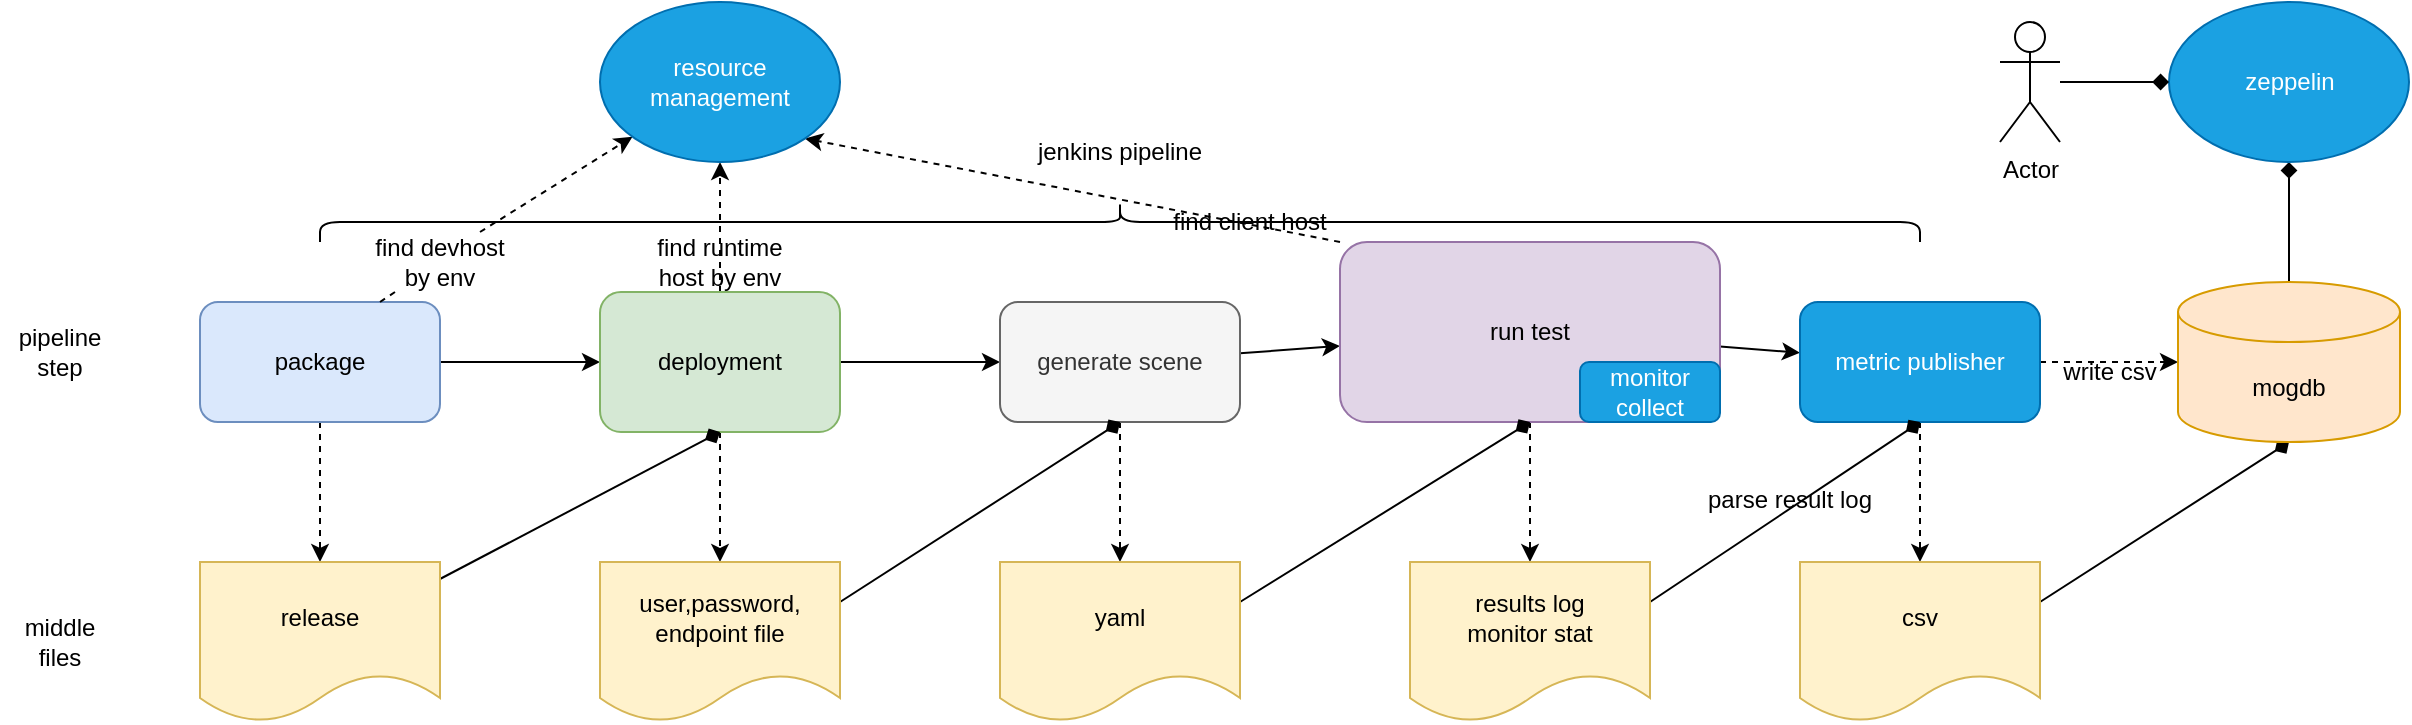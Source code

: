 <mxfile version="17.4.6" type="github">
  <diagram id="6a731a19-8d31-9384-78a2-239565b7b9f0" name="Page-1">
    <mxGraphModel dx="1186" dy="795" grid="1" gridSize="10" guides="1" tooltips="1" connect="1" arrows="1" fold="1" page="1" pageScale="1" pageWidth="1169" pageHeight="827" background="none" math="0" shadow="0">
      <root>
        <mxCell id="0" />
        <mxCell id="1" parent="0" />
        <mxCell id="GsqEaRnPZe5fFwHVZHBa-1791" value="" style="edgeStyle=none;rounded=0;orthogonalLoop=1;jettySize=auto;html=1;" edge="1" parent="1" source="GsqEaRnPZe5fFwHVZHBa-1788" target="GsqEaRnPZe5fFwHVZHBa-1790">
          <mxGeometry relative="1" as="geometry" />
        </mxCell>
        <mxCell id="GsqEaRnPZe5fFwHVZHBa-1799" value="" style="edgeStyle=none;rounded=0;orthogonalLoop=1;jettySize=auto;html=1;dashed=1;" edge="1" parent="1" source="GsqEaRnPZe5fFwHVZHBa-1788" target="GsqEaRnPZe5fFwHVZHBa-1800">
          <mxGeometry relative="1" as="geometry">
            <mxPoint x="240" y="440" as="targetPoint" />
          </mxGeometry>
        </mxCell>
        <mxCell id="GsqEaRnPZe5fFwHVZHBa-1827" style="edgeStyle=none;rounded=0;orthogonalLoop=1;jettySize=auto;html=1;exitX=0.75;exitY=0;exitDx=0;exitDy=0;dashed=1;startArrow=none;startFill=0;endArrow=classic;endFill=1;" edge="1" parent="1" source="GsqEaRnPZe5fFwHVZHBa-1829" target="GsqEaRnPZe5fFwHVZHBa-1824">
          <mxGeometry relative="1" as="geometry" />
        </mxCell>
        <mxCell id="GsqEaRnPZe5fFwHVZHBa-1788" value="package" style="rounded=1;whiteSpace=wrap;html=1;fillColor=#dae8fc;strokeColor=#6c8ebf;" vertex="1" parent="1">
          <mxGeometry x="180" y="300" width="120" height="60" as="geometry" />
        </mxCell>
        <mxCell id="GsqEaRnPZe5fFwHVZHBa-1793" value="" style="edgeStyle=none;rounded=0;orthogonalLoop=1;jettySize=auto;html=1;" edge="1" parent="1" source="GsqEaRnPZe5fFwHVZHBa-1790" target="GsqEaRnPZe5fFwHVZHBa-1792">
          <mxGeometry relative="1" as="geometry" />
        </mxCell>
        <mxCell id="GsqEaRnPZe5fFwHVZHBa-1802" value="" style="edgeStyle=none;rounded=0;orthogonalLoop=1;jettySize=auto;html=1;dashed=1;" edge="1" parent="1" source="GsqEaRnPZe5fFwHVZHBa-1790" target="GsqEaRnPZe5fFwHVZHBa-1801">
          <mxGeometry relative="1" as="geometry" />
        </mxCell>
        <mxCell id="GsqEaRnPZe5fFwHVZHBa-1825" style="edgeStyle=none;rounded=0;orthogonalLoop=1;jettySize=auto;html=1;entryX=0.5;entryY=1;entryDx=0;entryDy=0;dashed=1;startArrow=none;startFill=0;endArrow=classic;endFill=1;" edge="1" parent="1" source="GsqEaRnPZe5fFwHVZHBa-1790" target="GsqEaRnPZe5fFwHVZHBa-1824">
          <mxGeometry relative="1" as="geometry" />
        </mxCell>
        <mxCell id="GsqEaRnPZe5fFwHVZHBa-1790" value="deployment" style="whiteSpace=wrap;html=1;rounded=1;fillColor=#d5e8d4;strokeColor=#82b366;" vertex="1" parent="1">
          <mxGeometry x="380" y="295" width="120" height="70" as="geometry" />
        </mxCell>
        <mxCell id="GsqEaRnPZe5fFwHVZHBa-1795" value="" style="edgeStyle=none;rounded=0;orthogonalLoop=1;jettySize=auto;html=1;" edge="1" parent="1" source="GsqEaRnPZe5fFwHVZHBa-1792" target="GsqEaRnPZe5fFwHVZHBa-1794">
          <mxGeometry relative="1" as="geometry" />
        </mxCell>
        <mxCell id="GsqEaRnPZe5fFwHVZHBa-1804" value="" style="edgeStyle=none;rounded=0;orthogonalLoop=1;jettySize=auto;html=1;dashed=1;" edge="1" parent="1" source="GsqEaRnPZe5fFwHVZHBa-1792" target="GsqEaRnPZe5fFwHVZHBa-1803">
          <mxGeometry relative="1" as="geometry" />
        </mxCell>
        <mxCell id="GsqEaRnPZe5fFwHVZHBa-1792" value="generate scene" style="whiteSpace=wrap;html=1;rounded=1;fillColor=#f5f5f5;fontColor=#333333;strokeColor=#666666;" vertex="1" parent="1">
          <mxGeometry x="580" y="300" width="120" height="60" as="geometry" />
        </mxCell>
        <mxCell id="GsqEaRnPZe5fFwHVZHBa-1797" value="" style="edgeStyle=none;rounded=0;orthogonalLoop=1;jettySize=auto;html=1;" edge="1" parent="1" source="GsqEaRnPZe5fFwHVZHBa-1794" target="GsqEaRnPZe5fFwHVZHBa-1796">
          <mxGeometry relative="1" as="geometry" />
        </mxCell>
        <mxCell id="GsqEaRnPZe5fFwHVZHBa-1806" value="" style="edgeStyle=none;rounded=0;orthogonalLoop=1;jettySize=auto;html=1;dashed=1;" edge="1" parent="1" source="GsqEaRnPZe5fFwHVZHBa-1794" target="GsqEaRnPZe5fFwHVZHBa-1805">
          <mxGeometry relative="1" as="geometry" />
        </mxCell>
        <mxCell id="GsqEaRnPZe5fFwHVZHBa-1831" style="edgeStyle=none;rounded=0;orthogonalLoop=1;jettySize=auto;html=1;exitX=0;exitY=0;exitDx=0;exitDy=0;entryX=1;entryY=1;entryDx=0;entryDy=0;dashed=1;startArrow=none;startFill=0;endArrow=classic;endFill=1;" edge="1" parent="1" source="GsqEaRnPZe5fFwHVZHBa-1794" target="GsqEaRnPZe5fFwHVZHBa-1824">
          <mxGeometry relative="1" as="geometry" />
        </mxCell>
        <mxCell id="GsqEaRnPZe5fFwHVZHBa-1794" value="run test" style="whiteSpace=wrap;html=1;rounded=1;fillColor=#e1d5e7;strokeColor=#9673a6;" vertex="1" parent="1">
          <mxGeometry x="750" y="270" width="190" height="90" as="geometry" />
        </mxCell>
        <mxCell id="GsqEaRnPZe5fFwHVZHBa-1812" value="" style="edgeStyle=none;rounded=0;orthogonalLoop=1;jettySize=auto;html=1;startArrow=none;startFill=0;endArrow=classic;endFill=1;dashed=1;" edge="1" parent="1" source="GsqEaRnPZe5fFwHVZHBa-1796" target="GsqEaRnPZe5fFwHVZHBa-1811">
          <mxGeometry relative="1" as="geometry" />
        </mxCell>
        <mxCell id="GsqEaRnPZe5fFwHVZHBa-1834" style="edgeStyle=none;rounded=0;orthogonalLoop=1;jettySize=auto;html=1;exitX=1;exitY=0.5;exitDx=0;exitDy=0;entryX=0;entryY=0.5;entryDx=0;entryDy=0;entryPerimeter=0;dashed=1;startArrow=none;startFill=0;endArrow=classic;endFill=1;" edge="1" parent="1" source="GsqEaRnPZe5fFwHVZHBa-1796" target="GsqEaRnPZe5fFwHVZHBa-1813">
          <mxGeometry relative="1" as="geometry" />
        </mxCell>
        <mxCell id="GsqEaRnPZe5fFwHVZHBa-1796" value="metric publisher" style="whiteSpace=wrap;html=1;rounded=1;fillColor=#1ba1e2;fontColor=#ffffff;strokeColor=#006EAF;" vertex="1" parent="1">
          <mxGeometry x="980" y="300" width="120" height="60" as="geometry" />
        </mxCell>
        <mxCell id="GsqEaRnPZe5fFwHVZHBa-1807" style="edgeStyle=none;rounded=0;orthogonalLoop=1;jettySize=auto;html=1;entryX=0.5;entryY=1;entryDx=0;entryDy=0;startArrow=none;startFill=0;endArrow=diamond;endFill=1;" edge="1" parent="1" source="GsqEaRnPZe5fFwHVZHBa-1800" target="GsqEaRnPZe5fFwHVZHBa-1790">
          <mxGeometry relative="1" as="geometry" />
        </mxCell>
        <mxCell id="GsqEaRnPZe5fFwHVZHBa-1800" value="release" style="shape=document;whiteSpace=wrap;html=1;boundedLbl=1;fillColor=#fff2cc;strokeColor=#d6b656;" vertex="1" parent="1">
          <mxGeometry x="180" y="430" width="120" height="80" as="geometry" />
        </mxCell>
        <mxCell id="GsqEaRnPZe5fFwHVZHBa-1808" style="edgeStyle=none;rounded=0;orthogonalLoop=1;jettySize=auto;html=1;exitX=1;exitY=0.25;exitDx=0;exitDy=0;entryX=0.5;entryY=1;entryDx=0;entryDy=0;startArrow=none;startFill=0;endArrow=diamond;endFill=1;" edge="1" parent="1" source="GsqEaRnPZe5fFwHVZHBa-1801" target="GsqEaRnPZe5fFwHVZHBa-1792">
          <mxGeometry relative="1" as="geometry" />
        </mxCell>
        <mxCell id="GsqEaRnPZe5fFwHVZHBa-1801" value="user,password,&lt;br&gt;endpoint file" style="shape=document;whiteSpace=wrap;html=1;boundedLbl=1;rounded=1;fillColor=#fff2cc;strokeColor=#d6b656;" vertex="1" parent="1">
          <mxGeometry x="380" y="430" width="120" height="80" as="geometry" />
        </mxCell>
        <mxCell id="GsqEaRnPZe5fFwHVZHBa-1809" style="edgeStyle=none;rounded=0;orthogonalLoop=1;jettySize=auto;html=1;exitX=1;exitY=0.25;exitDx=0;exitDy=0;entryX=0.5;entryY=1;entryDx=0;entryDy=0;startArrow=none;startFill=0;endArrow=diamond;endFill=1;" edge="1" parent="1" source="GsqEaRnPZe5fFwHVZHBa-1803" target="GsqEaRnPZe5fFwHVZHBa-1794">
          <mxGeometry relative="1" as="geometry" />
        </mxCell>
        <mxCell id="GsqEaRnPZe5fFwHVZHBa-1803" value="yaml" style="shape=document;whiteSpace=wrap;html=1;boundedLbl=1;rounded=1;fillColor=#fff2cc;strokeColor=#d6b656;" vertex="1" parent="1">
          <mxGeometry x="580" y="430" width="120" height="80" as="geometry" />
        </mxCell>
        <mxCell id="GsqEaRnPZe5fFwHVZHBa-1810" style="edgeStyle=none;rounded=0;orthogonalLoop=1;jettySize=auto;html=1;exitX=1;exitY=0.25;exitDx=0;exitDy=0;entryX=0.5;entryY=1;entryDx=0;entryDy=0;startArrow=none;startFill=0;endArrow=diamond;endFill=1;" edge="1" parent="1" source="GsqEaRnPZe5fFwHVZHBa-1805" target="GsqEaRnPZe5fFwHVZHBa-1796">
          <mxGeometry relative="1" as="geometry" />
        </mxCell>
        <mxCell id="GsqEaRnPZe5fFwHVZHBa-1805" value="results log&lt;br&gt;monitor stat" style="shape=document;whiteSpace=wrap;html=1;boundedLbl=1;rounded=1;fillColor=#fff2cc;strokeColor=#d6b656;" vertex="1" parent="1">
          <mxGeometry x="785" y="430" width="120" height="80" as="geometry" />
        </mxCell>
        <mxCell id="GsqEaRnPZe5fFwHVZHBa-1815" style="edgeStyle=none;rounded=0;orthogonalLoop=1;jettySize=auto;html=1;exitX=1;exitY=0.25;exitDx=0;exitDy=0;entryX=0.5;entryY=1;entryDx=0;entryDy=0;entryPerimeter=0;startArrow=none;startFill=0;endArrow=diamond;endFill=1;" edge="1" parent="1" source="GsqEaRnPZe5fFwHVZHBa-1811" target="GsqEaRnPZe5fFwHVZHBa-1813">
          <mxGeometry relative="1" as="geometry" />
        </mxCell>
        <mxCell id="GsqEaRnPZe5fFwHVZHBa-1811" value="csv" style="shape=document;whiteSpace=wrap;html=1;boundedLbl=1;rounded=1;fillColor=#fff2cc;strokeColor=#d6b656;" vertex="1" parent="1">
          <mxGeometry x="980" y="430" width="120" height="80" as="geometry" />
        </mxCell>
        <mxCell id="GsqEaRnPZe5fFwHVZHBa-1817" value="" style="edgeStyle=none;rounded=0;orthogonalLoop=1;jettySize=auto;html=1;startArrow=none;startFill=0;endArrow=diamond;endFill=1;" edge="1" parent="1" source="GsqEaRnPZe5fFwHVZHBa-1813" target="GsqEaRnPZe5fFwHVZHBa-1816">
          <mxGeometry relative="1" as="geometry" />
        </mxCell>
        <mxCell id="GsqEaRnPZe5fFwHVZHBa-1813" value="mogdb" style="shape=cylinder3;whiteSpace=wrap;html=1;boundedLbl=1;backgroundOutline=1;size=15;fillColor=#ffe6cc;strokeColor=#d79b00;" vertex="1" parent="1">
          <mxGeometry x="1169" y="290" width="111" height="80" as="geometry" />
        </mxCell>
        <mxCell id="GsqEaRnPZe5fFwHVZHBa-1816" value="zeppelin" style="ellipse;whiteSpace=wrap;html=1;fillColor=#1ba1e2;fontColor=#ffffff;strokeColor=#006EAF;" vertex="1" parent="1">
          <mxGeometry x="1164.5" y="150" width="120" height="80" as="geometry" />
        </mxCell>
        <mxCell id="GsqEaRnPZe5fFwHVZHBa-1819" value="" style="edgeStyle=none;rounded=0;orthogonalLoop=1;jettySize=auto;html=1;startArrow=none;startFill=0;endArrow=diamond;endFill=1;" edge="1" parent="1" source="GsqEaRnPZe5fFwHVZHBa-1818" target="GsqEaRnPZe5fFwHVZHBa-1816">
          <mxGeometry relative="1" as="geometry" />
        </mxCell>
        <mxCell id="GsqEaRnPZe5fFwHVZHBa-1818" value="Actor" style="shape=umlActor;verticalLabelPosition=bottom;verticalAlign=top;html=1;outlineConnect=0;gradientColor=none;" vertex="1" parent="1">
          <mxGeometry x="1080" y="160" width="30" height="60" as="geometry" />
        </mxCell>
        <mxCell id="GsqEaRnPZe5fFwHVZHBa-1820" value="" style="shape=curlyBracket;whiteSpace=wrap;html=1;rounded=1;gradientColor=none;rotation=90;" vertex="1" parent="1">
          <mxGeometry x="630" y="-140" width="20" height="800" as="geometry" />
        </mxCell>
        <mxCell id="GsqEaRnPZe5fFwHVZHBa-1821" value="jenkins pipeline" style="text;html=1;strokeColor=none;fillColor=none;align=center;verticalAlign=middle;whiteSpace=wrap;rounded=0;" vertex="1" parent="1">
          <mxGeometry x="560" y="210" width="160" height="30" as="geometry" />
        </mxCell>
        <mxCell id="GsqEaRnPZe5fFwHVZHBa-1822" value="pipeline step" style="text;html=1;strokeColor=none;fillColor=none;align=center;verticalAlign=middle;whiteSpace=wrap;rounded=0;" vertex="1" parent="1">
          <mxGeometry x="80" y="310" width="60" height="30" as="geometry" />
        </mxCell>
        <mxCell id="GsqEaRnPZe5fFwHVZHBa-1823" value="middle files" style="text;html=1;strokeColor=none;fillColor=none;align=center;verticalAlign=middle;whiteSpace=wrap;rounded=0;" vertex="1" parent="1">
          <mxGeometry x="80" y="455" width="60" height="30" as="geometry" />
        </mxCell>
        <mxCell id="GsqEaRnPZe5fFwHVZHBa-1824" value="resource management" style="ellipse;whiteSpace=wrap;html=1;fillColor=#1ba1e2;fontColor=#ffffff;strokeColor=#006EAF;" vertex="1" parent="1">
          <mxGeometry x="380" y="150" width="120" height="80" as="geometry" />
        </mxCell>
        <mxCell id="GsqEaRnPZe5fFwHVZHBa-1826" value="find runtime host by env" style="text;html=1;strokeColor=none;fillColor=none;align=center;verticalAlign=middle;whiteSpace=wrap;rounded=0;" vertex="1" parent="1">
          <mxGeometry x="395" y="265" width="90" height="30" as="geometry" />
        </mxCell>
        <mxCell id="GsqEaRnPZe5fFwHVZHBa-1829" value="find devhost by env" style="text;html=1;strokeColor=none;fillColor=none;align=center;verticalAlign=middle;whiteSpace=wrap;rounded=0;" vertex="1" parent="1">
          <mxGeometry x="260" y="265" width="80" height="30" as="geometry" />
        </mxCell>
        <mxCell id="GsqEaRnPZe5fFwHVZHBa-1830" value="" style="edgeStyle=none;rounded=0;orthogonalLoop=1;jettySize=auto;html=1;exitX=0.75;exitY=0;exitDx=0;exitDy=0;dashed=1;startArrow=none;startFill=0;endArrow=none;endFill=1;" edge="1" parent="1" source="GsqEaRnPZe5fFwHVZHBa-1788" target="GsqEaRnPZe5fFwHVZHBa-1829">
          <mxGeometry relative="1" as="geometry">
            <mxPoint x="270" y="300" as="sourcePoint" />
            <mxPoint x="396.945" y="217.859" as="targetPoint" />
          </mxGeometry>
        </mxCell>
        <mxCell id="GsqEaRnPZe5fFwHVZHBa-1832" value="find client host" style="text;html=1;strokeColor=none;fillColor=none;align=center;verticalAlign=middle;whiteSpace=wrap;rounded=0;" vertex="1" parent="1">
          <mxGeometry x="660" y="245" width="90" height="30" as="geometry" />
        </mxCell>
        <mxCell id="GsqEaRnPZe5fFwHVZHBa-1833" value="parse result log" style="text;html=1;strokeColor=none;fillColor=none;align=center;verticalAlign=middle;whiteSpace=wrap;rounded=0;" vertex="1" parent="1">
          <mxGeometry x="930" y="384" width="90" height="30" as="geometry" />
        </mxCell>
        <mxCell id="GsqEaRnPZe5fFwHVZHBa-1835" value="write csv" style="text;html=1;strokeColor=none;fillColor=none;align=center;verticalAlign=middle;whiteSpace=wrap;rounded=0;" vertex="1" parent="1">
          <mxGeometry x="1090" y="320" width="90" height="30" as="geometry" />
        </mxCell>
        <mxCell id="GsqEaRnPZe5fFwHVZHBa-1836" value="monitor collect" style="whiteSpace=wrap;html=1;rounded=1;fillColor=#1ba1e2;fontColor=#ffffff;strokeColor=#006EAF;" vertex="1" parent="1">
          <mxGeometry x="870" y="330" width="70" height="30" as="geometry" />
        </mxCell>
      </root>
    </mxGraphModel>
  </diagram>
</mxfile>
